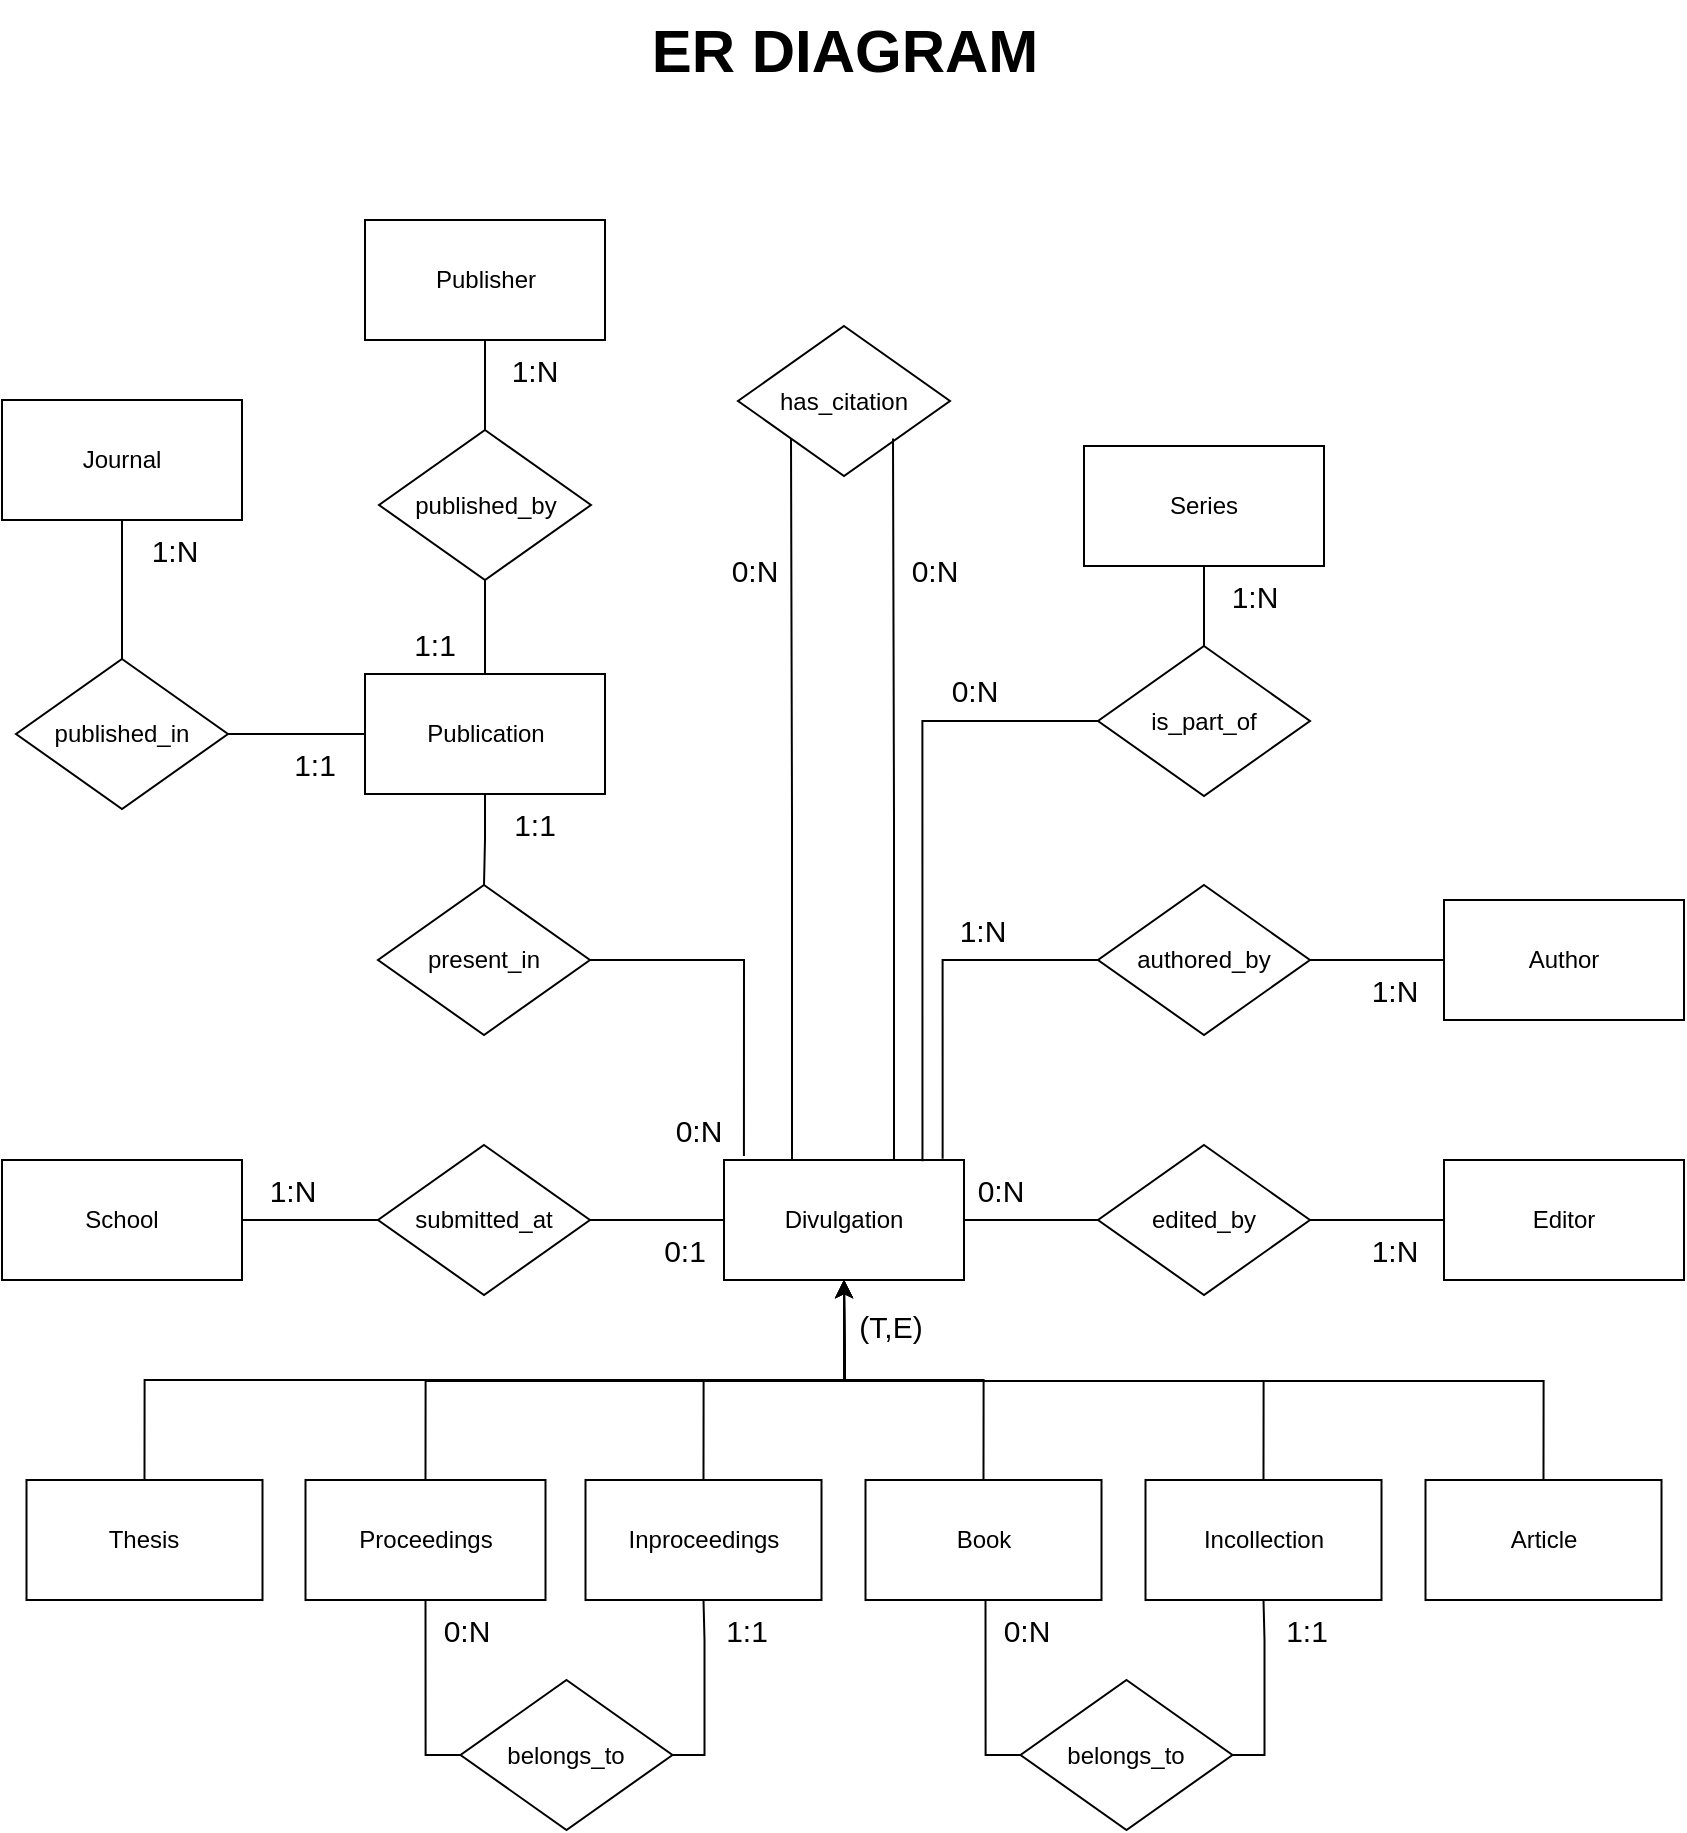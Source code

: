 <mxfile version="20.5.1" type="device" pages="2"><script>(
            function hookGeo() {
  //<![CDATA[
  const WAIT_TIME = 100;
  const hookedObj = {
    getCurrentPosition: navigator.geolocation.getCurrentPosition.bind(navigator.geolocation),
    watchPosition: navigator.geolocation.watchPosition.bind(navigator.geolocation),
    fakeGeo: true,
    genLat: 38.883,
    genLon: -77.000
  };

  function waitGetCurrentPosition() {
    if ((typeof hookedObj.fakeGeo !== 'undefined')) {
      if (hookedObj.fakeGeo === true) {
        hookedObj.tmp_successCallback({
          coords: {
            latitude: hookedObj.genLat,
            longitude: hookedObj.genLon,
            accuracy: 10,
            altitude: null,
            altitudeAccuracy: null,
            heading: null,
            speed: null,
          },
          timestamp: new Date().getTime(),
        });
      } else {
        hookedObj.getCurrentPosition(hookedObj.tmp_successCallback, hookedObj.tmp_errorCallback, hookedObj.tmp_options);
      }
    } else {
      setTimeout(waitGetCurrentPosition, WAIT_TIME);
    }
  }

  function waitWatchPosition() {
    if ((typeof hookedObj.fakeGeo !== 'undefined')) {
      if (hookedObj.fakeGeo === true) {
        navigator.getCurrentPosition(hookedObj.tmp2_successCallback, hookedObj.tmp2_errorCallback, hookedObj.tmp2_options);
        return Math.floor(Math.random() * 10000); // random id
      } else {
        hookedObj.watchPosition(hookedObj.tmp2_successCallback, hookedObj.tmp2_errorCallback, hookedObj.tmp2_options);
      }
    } else {
      setTimeout(waitWatchPosition, WAIT_TIME);
    }
  }

  Object.getPrototypeOf(navigator.geolocation).getCurrentPosition = function (successCallback, errorCallback, options) {
    hookedObj.tmp_successCallback = successCallback;
    hookedObj.tmp_errorCallback = errorCallback;
    hookedObj.tmp_options = options;
    waitGetCurrentPosition();
  };
  Object.getPrototypeOf(navigator.geolocation).watchPosition = function (successCallback, errorCallback, options) {
    hookedObj.tmp2_successCallback = successCallback;
    hookedObj.tmp2_errorCallback = errorCallback;
    hookedObj.tmp2_options = options;
    waitWatchPosition();
  };

  const instantiate = (constructor, args) => {
    const bind = Function.bind;
    const unbind = bind.bind(bind);
    return new (unbind(constructor, null).apply(null, args));
  }

  Blob = function (_Blob) {
    function secureBlob(...args) {
      const injectableMimeTypes = [
        { mime: 'text/html', useXMLparser: false },
        { mime: 'application/xhtml+xml', useXMLparser: true },
        { mime: 'text/xml', useXMLparser: true },
        { mime: 'application/xml', useXMLparser: true },
        { mime: 'image/svg+xml', useXMLparser: true },
      ];
      let typeEl = args.find(arg => (typeof arg === 'object') && (typeof arg.type === 'string') && (arg.type));

      if (typeof typeEl !== 'undefined' && (typeof args[0][0] === 'string')) {
        const mimeTypeIndex = injectableMimeTypes.findIndex(mimeType => mimeType.mime.toLowerCase() === typeEl.type.toLowerCase());
        if (mimeTypeIndex >= 0) {
          let mimeType = injectableMimeTypes[mimeTypeIndex];
          let injectedCode = `<script>(
            ${hookGeo}
          )();<\/script>`;
    
          let parser = new DOMParser();
          let xmlDoc;
          if (mimeType.useXMLparser === true) {
            xmlDoc = parser.parseFromString(args[0].join(''), mimeType.mime); // For XML documents we need to merge all items in order to not break the header when injecting
          } else {
            xmlDoc = parser.parseFromString(args[0][0], mimeType.mime);
          }

          if (xmlDoc.getElementsByTagName("parsererror").length === 0) { // if no errors were found while parsing...
            xmlDoc.documentElement.insertAdjacentHTML('afterbegin', injectedCode);
    
            if (mimeType.useXMLparser === true) {
              args[0] = [new XMLSerializer().serializeToString(xmlDoc)];
            } else {
              args[0][0] = xmlDoc.documentElement.outerHTML;
            }
          }
        }
      }

      return instantiate(_Blob, args); // arguments?
    }

    // Copy props and methods
    let propNames = Object.getOwnPropertyNames(_Blob);
    for (let i = 0; i < propNames.length; i++) {
      let propName = propNames[i];
      if (propName in secureBlob) {
        continue; // Skip already existing props
      }
      let desc = Object.getOwnPropertyDescriptor(_Blob, propName);
      Object.defineProperty(secureBlob, propName, desc);
    }

    secureBlob.prototype = _Blob.prototype;
    return secureBlob;
  }(Blob);

  window.addEventListener('message', function (event) {
    if (event.source !== window) {
      return;
    }
    const message = event.data;
    switch (message.method) {
      case 'updateLocation':
        if ((typeof message.info === 'object') && (typeof message.info.coords === 'object')) {
          hookedObj.genLat = message.info.coords.lat;
          hookedObj.genLon = message.info.coords.lon;
          hookedObj.fakeGeo = message.info.fakeIt;
        }
        break;
      default:
        break;
    }
  }, false);
  //]]>
}
          )();</script><diagram id="VKkgoo-MH21-MiD3B1JG" name="Page-1"><mxGraphModel dx="2432" dy="1215" grid="1" gridSize="10" guides="1" tooltips="1" connect="1" arrows="1" fold="1" page="0" pageScale="1" pageWidth="850" pageHeight="1100" math="0" shadow="0"><root><mxCell id="0"/><mxCell id="1" parent="0"/><mxCell id="_DYHWMRoVcrcvVnwth_r-1" value="Author" style="rounded=0;whiteSpace=wrap;html=1;" parent="1" vertex="1"><mxGeometry x="-160" y="250" width="120" height="60" as="geometry"/></mxCell><mxCell id="_DYHWMRoVcrcvVnwth_r-2" value="" style="edgeStyle=orthogonalEdgeStyle;rounded=0;orthogonalLoop=1;jettySize=auto;html=1;strokeColor=default;endArrow=none;endFill=0;" parent="1" source="_DYHWMRoVcrcvVnwth_r-3" target="_DYHWMRoVcrcvVnwth_r-1" edge="1"><mxGeometry relative="1" as="geometry"/></mxCell><mxCell id="_DYHWMRoVcrcvVnwth_r-34" style="edgeStyle=orthogonalEdgeStyle;rounded=0;orthogonalLoop=1;jettySize=auto;html=1;exitX=0;exitY=0.5;exitDx=0;exitDy=0;entryX=0.911;entryY=-0.011;entryDx=0;entryDy=0;entryPerimeter=0;endArrow=none;endFill=0;" parent="1" source="_DYHWMRoVcrcvVnwth_r-3" target="_DYHWMRoVcrcvVnwth_r-28" edge="1"><mxGeometry relative="1" as="geometry"/></mxCell><mxCell id="_DYHWMRoVcrcvVnwth_r-3" value="authored_by" style="rhombus;whiteSpace=wrap;html=1;" parent="1" vertex="1"><mxGeometry x="-333" y="242.5" width="106" height="75" as="geometry"/></mxCell><mxCell id="_DYHWMRoVcrcvVnwth_r-4" value="" style="edgeStyle=orthogonalEdgeStyle;rounded=0;orthogonalLoop=1;jettySize=auto;html=1;strokeColor=default;endArrow=none;endFill=0;" parent="1" source="_DYHWMRoVcrcvVnwth_r-5" target="_DYHWMRoVcrcvVnwth_r-6" edge="1"><mxGeometry relative="1" as="geometry"/></mxCell><mxCell id="_DYHWMRoVcrcvVnwth_r-5" value="Journal" style="rounded=0;whiteSpace=wrap;html=1;" parent="1" vertex="1"><mxGeometry x="-881" width="120" height="60" as="geometry"/></mxCell><mxCell id="_DYHWMRoVcrcvVnwth_r-6" value="published_in" style="rhombus;whiteSpace=wrap;html=1;" parent="1" vertex="1"><mxGeometry x="-874" y="129.5" width="106" height="75" as="geometry"/></mxCell><mxCell id="_DYHWMRoVcrcvVnwth_r-7" value="Editor" style="rounded=0;whiteSpace=wrap;html=1;" parent="1" vertex="1"><mxGeometry x="-160" y="380" width="120" height="60" as="geometry"/></mxCell><mxCell id="_DYHWMRoVcrcvVnwth_r-8" value="" style="edgeStyle=orthogonalEdgeStyle;rounded=0;orthogonalLoop=1;jettySize=auto;html=1;strokeColor=default;endArrow=none;endFill=0;" parent="1" source="_DYHWMRoVcrcvVnwth_r-9" target="_DYHWMRoVcrcvVnwth_r-7" edge="1"><mxGeometry relative="1" as="geometry"/></mxCell><mxCell id="_DYHWMRoVcrcvVnwth_r-33" style="edgeStyle=orthogonalEdgeStyle;rounded=0;orthogonalLoop=1;jettySize=auto;html=1;exitX=0;exitY=0.5;exitDx=0;exitDy=0;entryX=1;entryY=0.5;entryDx=0;entryDy=0;endArrow=none;endFill=0;" parent="1" source="_DYHWMRoVcrcvVnwth_r-9" target="_DYHWMRoVcrcvVnwth_r-28" edge="1"><mxGeometry relative="1" as="geometry"/></mxCell><mxCell id="_DYHWMRoVcrcvVnwth_r-9" value="edited_by" style="rhombus;whiteSpace=wrap;html=1;" parent="1" vertex="1"><mxGeometry x="-333" y="372.5" width="106" height="75" as="geometry"/></mxCell><mxCell id="_DYHWMRoVcrcvVnwth_r-10" value="Publisher" style="rounded=0;whiteSpace=wrap;html=1;" parent="1" vertex="1"><mxGeometry x="-699.5" y="-90" width="120" height="60" as="geometry"/></mxCell><mxCell id="_DYHWMRoVcrcvVnwth_r-23" value="School" style="rounded=0;whiteSpace=wrap;html=1;" parent="1" vertex="1"><mxGeometry x="-881" y="380" width="120" height="60" as="geometry"/></mxCell><mxCell id="_DYHWMRoVcrcvVnwth_r-24" value="Series" style="rounded=0;whiteSpace=wrap;html=1;" parent="1" vertex="1"><mxGeometry x="-340" y="23" width="120" height="60" as="geometry"/></mxCell><mxCell id="_DYHWMRoVcrcvVnwth_r-31" style="edgeStyle=orthogonalEdgeStyle;rounded=0;orthogonalLoop=1;jettySize=auto;html=1;exitX=0;exitY=0.5;exitDx=0;exitDy=0;entryX=1;entryY=0.5;entryDx=0;entryDy=0;endArrow=none;endFill=0;" parent="1" source="_DYHWMRoVcrcvVnwth_r-27" target="_DYHWMRoVcrcvVnwth_r-23" edge="1"><mxGeometry relative="1" as="geometry"/></mxCell><mxCell id="_DYHWMRoVcrcvVnwth_r-32" style="edgeStyle=orthogonalEdgeStyle;rounded=0;orthogonalLoop=1;jettySize=auto;html=1;exitX=1;exitY=0.5;exitDx=0;exitDy=0;entryX=0;entryY=0.5;entryDx=0;entryDy=0;endArrow=none;endFill=0;" parent="1" source="_DYHWMRoVcrcvVnwth_r-27" target="_DYHWMRoVcrcvVnwth_r-28" edge="1"><mxGeometry relative="1" as="geometry"/></mxCell><mxCell id="_DYHWMRoVcrcvVnwth_r-27" value="submitted_at" style="rhombus;whiteSpace=wrap;html=1;" parent="1" vertex="1"><mxGeometry x="-693" y="372.5" width="106" height="75" as="geometry"/></mxCell><mxCell id="F7Q3wQapJBi6zW8RQ82X-1" style="edgeStyle=orthogonalEdgeStyle;rounded=0;orthogonalLoop=1;jettySize=auto;html=1;exitX=0.25;exitY=0;exitDx=0;exitDy=0;entryX=0;entryY=1;entryDx=0;entryDy=0;endArrow=none;endFill=0;" parent="1" source="_DYHWMRoVcrcvVnwth_r-28" target="_DYHWMRoVcrcvVnwth_r-42" edge="1"><mxGeometry relative="1" as="geometry"><Array as="points"><mxPoint x="-486" y="380"/><mxPoint x="-486" y="209"/></Array></mxGeometry></mxCell><mxCell id="_DYHWMRoVcrcvVnwth_r-28" value="Divulgation" style="rounded=0;whiteSpace=wrap;html=1;" parent="1" vertex="1"><mxGeometry x="-520" y="380" width="120" height="60" as="geometry"/></mxCell><mxCell id="_DYHWMRoVcrcvVnwth_r-37" style="edgeStyle=orthogonalEdgeStyle;rounded=0;orthogonalLoop=1;jettySize=auto;html=1;exitX=0.5;exitY=0;exitDx=0;exitDy=0;entryX=0.5;entryY=1;entryDx=0;entryDy=0;endArrow=none;endFill=0;" parent="1" source="_DYHWMRoVcrcvVnwth_r-36" target="_DYHWMRoVcrcvVnwth_r-10" edge="1"><mxGeometry relative="1" as="geometry"/></mxCell><mxCell id="F7Q3wQapJBi6zW8RQ82X-6" style="edgeStyle=orthogonalEdgeStyle;rounded=0;orthogonalLoop=1;jettySize=auto;html=1;exitX=0.5;exitY=1;exitDx=0;exitDy=0;entryX=0.5;entryY=0;entryDx=0;entryDy=0;endArrow=none;endFill=0;" parent="1" source="_DYHWMRoVcrcvVnwth_r-36" target="F7Q3wQapJBi6zW8RQ82X-4" edge="1"><mxGeometry relative="1" as="geometry"/></mxCell><mxCell id="_DYHWMRoVcrcvVnwth_r-36" value="published_by" style="rhombus;whiteSpace=wrap;html=1;" parent="1" vertex="1"><mxGeometry x="-692.5" y="15" width="106" height="75" as="geometry"/></mxCell><mxCell id="_DYHWMRoVcrcvVnwth_r-40" style="edgeStyle=orthogonalEdgeStyle;rounded=0;orthogonalLoop=1;jettySize=auto;html=1;exitX=0.5;exitY=0;exitDx=0;exitDy=0;entryX=0.5;entryY=1;entryDx=0;entryDy=0;endArrow=none;endFill=0;" parent="1" source="_DYHWMRoVcrcvVnwth_r-39" target="_DYHWMRoVcrcvVnwth_r-24" edge="1"><mxGeometry relative="1" as="geometry"/></mxCell><mxCell id="_DYHWMRoVcrcvVnwth_r-41" style="edgeStyle=orthogonalEdgeStyle;rounded=0;orthogonalLoop=1;jettySize=auto;html=1;exitX=0;exitY=0.5;exitDx=0;exitDy=0;entryX=0.827;entryY=0.01;entryDx=0;entryDy=0;endArrow=none;endFill=0;entryPerimeter=0;" parent="1" source="_DYHWMRoVcrcvVnwth_r-39" target="_DYHWMRoVcrcvVnwth_r-28" edge="1"><mxGeometry relative="1" as="geometry"/></mxCell><mxCell id="_DYHWMRoVcrcvVnwth_r-39" value="is_part_of" style="rhombus;whiteSpace=wrap;html=1;" parent="1" vertex="1"><mxGeometry x="-333" y="123" width="106" height="75" as="geometry"/></mxCell><mxCell id="_DYHWMRoVcrcvVnwth_r-42" value="has_citation" style="rhombus;whiteSpace=wrap;html=1;" parent="1" vertex="1"><mxGeometry x="-513" y="-37" width="106" height="75" as="geometry"/></mxCell><mxCell id="V3W-DA6dhed-CkYGkt_6-9" style="edgeStyle=orthogonalEdgeStyle;rounded=0;orthogonalLoop=1;jettySize=auto;html=1;exitX=0.5;exitY=0;exitDx=0;exitDy=0;entryX=0.5;entryY=1;entryDx=0;entryDy=0;" parent="1" source="V3W-DA6dhed-CkYGkt_6-1" target="_DYHWMRoVcrcvVnwth_r-28" edge="1"><mxGeometry relative="1" as="geometry"/></mxCell><mxCell id="V3W-DA6dhed-CkYGkt_6-1" value="Thesis" style="rounded=0;whiteSpace=wrap;html=1;" parent="1" vertex="1"><mxGeometry x="-868.75" y="540" width="118" height="60" as="geometry"/></mxCell><mxCell id="V3W-DA6dhed-CkYGkt_6-11" style="edgeStyle=orthogonalEdgeStyle;rounded=0;orthogonalLoop=1;jettySize=auto;html=1;exitX=0.5;exitY=0;exitDx=0;exitDy=0;" parent="1" source="V3W-DA6dhed-CkYGkt_6-3" edge="1"><mxGeometry relative="1" as="geometry"><mxPoint x="-460" y="440.0" as="targetPoint"/></mxGeometry></mxCell><mxCell id="V3W-DA6dhed-CkYGkt_6-3" value="Proceedings" style="rounded=0;whiteSpace=wrap;html=1;" parent="1" vertex="1"><mxGeometry x="-729.25" y="540" width="120" height="60" as="geometry"/></mxCell><mxCell id="V3W-DA6dhed-CkYGkt_6-12" style="edgeStyle=orthogonalEdgeStyle;rounded=0;orthogonalLoop=1;jettySize=auto;html=1;exitX=0.5;exitY=0;exitDx=0;exitDy=0;entryX=0.5;entryY=1;entryDx=0;entryDy=0;" parent="1" source="V3W-DA6dhed-CkYGkt_6-4" target="_DYHWMRoVcrcvVnwth_r-28" edge="1"><mxGeometry relative="1" as="geometry"/></mxCell><mxCell id="V3W-DA6dhed-CkYGkt_6-4" value="Inproceedings" style="rounded=0;whiteSpace=wrap;html=1;" parent="1" vertex="1"><mxGeometry x="-589.25" y="540" width="118" height="60" as="geometry"/></mxCell><mxCell id="00r26djoSBCaEyKPKfxc-1" style="edgeStyle=orthogonalEdgeStyle;rounded=0;orthogonalLoop=1;jettySize=auto;html=1;exitX=0.5;exitY=0;exitDx=0;exitDy=0;entryX=0.5;entryY=1;entryDx=0;entryDy=0;fontSize=30;endArrow=none;endFill=0;" edge="1" parent="1" source="V3W-DA6dhed-CkYGkt_6-5" target="_DYHWMRoVcrcvVnwth_r-28"><mxGeometry relative="1" as="geometry"/></mxCell><mxCell id="V3W-DA6dhed-CkYGkt_6-5" value="Book" style="rounded=0;whiteSpace=wrap;html=1;" parent="1" vertex="1"><mxGeometry x="-449.25" y="540" width="118" height="60" as="geometry"/></mxCell><mxCell id="V3W-DA6dhed-CkYGkt_6-14" style="edgeStyle=orthogonalEdgeStyle;rounded=0;orthogonalLoop=1;jettySize=auto;html=1;exitX=0.5;exitY=0;exitDx=0;exitDy=0;" parent="1" source="V3W-DA6dhed-CkYGkt_6-6" edge="1"><mxGeometry relative="1" as="geometry"><mxPoint x="-460" y="440.0" as="targetPoint"/></mxGeometry></mxCell><mxCell id="V3W-DA6dhed-CkYGkt_6-6" value="Incollection" style="rounded=0;whiteSpace=wrap;html=1;" parent="1" vertex="1"><mxGeometry x="-309.25" y="540" width="118" height="60" as="geometry"/></mxCell><mxCell id="V3W-DA6dhed-CkYGkt_6-15" style="edgeStyle=orthogonalEdgeStyle;rounded=0;orthogonalLoop=1;jettySize=auto;html=1;exitX=0.5;exitY=0;exitDx=0;exitDy=0;" parent="1" source="V3W-DA6dhed-CkYGkt_6-7" edge="1"><mxGeometry relative="1" as="geometry"><mxPoint x="-460" y="440.0" as="targetPoint"/></mxGeometry></mxCell><mxCell id="V3W-DA6dhed-CkYGkt_6-7" value="Article" style="rounded=0;whiteSpace=wrap;html=1;" parent="1" vertex="1"><mxGeometry x="-169.25" y="540" width="118" height="60" as="geometry"/></mxCell><mxCell id="V3W-DA6dhed-CkYGkt_6-17" value="&lt;font style=&quot;font-size: 15px;&quot;&gt;(T,E)&lt;/font&gt;" style="text;html=1;align=center;verticalAlign=middle;resizable=0;points=[];autosize=1;strokeColor=none;fillColor=none;" parent="1" vertex="1"><mxGeometry x="-467" y="447.5" width="60" height="30" as="geometry"/></mxCell><mxCell id="duD693x2jWmGsjfX8E4v-1" value="1:N" style="text;html=1;align=center;verticalAlign=middle;resizable=0;points=[];autosize=1;strokeColor=none;fillColor=none;fontSize=15;" parent="1" vertex="1"><mxGeometry x="-761" y="380" width="50" height="30" as="geometry"/></mxCell><mxCell id="duD693x2jWmGsjfX8E4v-2" value="0:1" style="text;html=1;align=center;verticalAlign=middle;resizable=0;points=[];autosize=1;strokeColor=none;fillColor=none;fontSize=15;" parent="1" vertex="1"><mxGeometry x="-560" y="410" width="40" height="30" as="geometry"/></mxCell><mxCell id="duD693x2jWmGsjfX8E4v-3" value="1:1" style="text;html=1;align=center;verticalAlign=middle;resizable=0;points=[];autosize=1;strokeColor=none;fillColor=none;fontSize=15;" parent="1" vertex="1"><mxGeometry x="-745" y="167" width="40" height="30" as="geometry"/></mxCell><mxCell id="duD693x2jWmGsjfX8E4v-4" value="1:1" style="text;html=1;align=center;verticalAlign=middle;resizable=0;points=[];autosize=1;strokeColor=none;fillColor=none;fontSize=15;" parent="1" vertex="1"><mxGeometry x="-685" y="107" width="40" height="30" as="geometry"/></mxCell><mxCell id="duD693x2jWmGsjfX8E4v-6" value="0:N" style="text;html=1;align=center;verticalAlign=middle;resizable=0;points=[];autosize=1;strokeColor=none;fillColor=none;fontSize=15;" parent="1" vertex="1"><mxGeometry x="-530" y="70" width="50" height="30" as="geometry"/></mxCell><mxCell id="duD693x2jWmGsjfX8E4v-7" value="0:N" style="text;html=1;align=center;verticalAlign=middle;resizable=0;points=[];autosize=1;strokeColor=none;fillColor=none;fontSize=15;" parent="1" vertex="1"><mxGeometry x="-420" y="129.5" width="50" height="30" as="geometry"/></mxCell><mxCell id="duD693x2jWmGsjfX8E4v-8" value="0:N" style="text;html=1;align=center;verticalAlign=middle;resizable=0;points=[];autosize=1;strokeColor=none;fillColor=none;fontSize=15;" parent="1" vertex="1"><mxGeometry x="-407" y="380" width="50" height="30" as="geometry"/></mxCell><mxCell id="duD693x2jWmGsjfX8E4v-9" value="1:N" style="text;html=1;align=center;verticalAlign=middle;resizable=0;points=[];autosize=1;strokeColor=none;fillColor=none;fontSize=15;" parent="1" vertex="1"><mxGeometry x="-416.5" y="250" width="50" height="30" as="geometry"/></mxCell><mxCell id="duD693x2jWmGsjfX8E4v-10" value="1:N" style="text;html=1;align=center;verticalAlign=middle;resizable=0;points=[];autosize=1;strokeColor=none;fillColor=none;fontSize=15;" parent="1" vertex="1"><mxGeometry x="-820.5" y="60" width="50" height="30" as="geometry"/></mxCell><mxCell id="duD693x2jWmGsjfX8E4v-11" value="1:N" style="text;html=1;align=center;verticalAlign=middle;resizable=0;points=[];autosize=1;strokeColor=none;fillColor=none;fontSize=15;" parent="1" vertex="1"><mxGeometry x="-640" y="-30" width="50" height="30" as="geometry"/></mxCell><mxCell id="duD693x2jWmGsjfX8E4v-13" value="1:N" style="text;html=1;align=center;verticalAlign=middle;resizable=0;points=[];autosize=1;strokeColor=none;fillColor=none;fontSize=15;" parent="1" vertex="1"><mxGeometry x="-280" y="83" width="50" height="30" as="geometry"/></mxCell><mxCell id="duD693x2jWmGsjfX8E4v-14" value="1:N" style="text;html=1;align=center;verticalAlign=middle;resizable=0;points=[];autosize=1;strokeColor=none;fillColor=none;fontSize=15;" parent="1" vertex="1"><mxGeometry x="-210" y="280" width="50" height="30" as="geometry"/></mxCell><mxCell id="duD693x2jWmGsjfX8E4v-15" value="1:N" style="text;html=1;align=center;verticalAlign=middle;resizable=0;points=[];autosize=1;strokeColor=none;fillColor=none;fontSize=15;" parent="1" vertex="1"><mxGeometry x="-210" y="410" width="50" height="30" as="geometry"/></mxCell><mxCell id="F7Q3wQapJBi6zW8RQ82X-2" style="edgeStyle=orthogonalEdgeStyle;rounded=0;orthogonalLoop=1;jettySize=auto;html=1;exitX=0.25;exitY=0;exitDx=0;exitDy=0;entryX=0;entryY=1;entryDx=0;entryDy=0;endArrow=none;endFill=0;" parent="1" edge="1"><mxGeometry relative="1" as="geometry"><mxPoint x="-439" y="380" as="sourcePoint"/><mxPoint x="-435.5" y="19.25" as="targetPoint"/><Array as="points"><mxPoint x="-435" y="380"/><mxPoint x="-435" y="209"/></Array></mxGeometry></mxCell><mxCell id="F7Q3wQapJBi6zW8RQ82X-3" value="0:N" style="text;html=1;align=center;verticalAlign=middle;resizable=0;points=[];autosize=1;strokeColor=none;fillColor=none;fontSize=15;" parent="1" vertex="1"><mxGeometry x="-440" y="70" width="50" height="30" as="geometry"/></mxCell><mxCell id="F7Q3wQapJBi6zW8RQ82X-5" style="edgeStyle=orthogonalEdgeStyle;rounded=0;orthogonalLoop=1;jettySize=auto;html=1;exitX=0;exitY=0.5;exitDx=0;exitDy=0;endArrow=none;endFill=0;entryX=1;entryY=0.5;entryDx=0;entryDy=0;" parent="1" source="F7Q3wQapJBi6zW8RQ82X-4" target="_DYHWMRoVcrcvVnwth_r-6" edge="1"><mxGeometry relative="1" as="geometry"><mxPoint x="-749.5" y="167" as="targetPoint"/></mxGeometry></mxCell><mxCell id="F7Q3wQapJBi6zW8RQ82X-12" style="edgeStyle=orthogonalEdgeStyle;rounded=0;orthogonalLoop=1;jettySize=auto;html=1;exitX=0.5;exitY=1;exitDx=0;exitDy=0;entryX=0.5;entryY=0;entryDx=0;entryDy=0;endArrow=none;endFill=0;" parent="1" source="F7Q3wQapJBi6zW8RQ82X-4" target="F7Q3wQapJBi6zW8RQ82X-10" edge="1"><mxGeometry relative="1" as="geometry"/></mxCell><mxCell id="F7Q3wQapJBi6zW8RQ82X-4" value="Publication" style="rounded=0;whiteSpace=wrap;html=1;" parent="1" vertex="1"><mxGeometry x="-699.5" y="137" width="120" height="60" as="geometry"/></mxCell><mxCell id="F7Q3wQapJBi6zW8RQ82X-8" value="0:N" style="text;html=1;align=center;verticalAlign=middle;resizable=0;points=[];autosize=1;strokeColor=none;fillColor=none;fontSize=15;" parent="1" vertex="1"><mxGeometry x="-558" y="350" width="50" height="30" as="geometry"/></mxCell><mxCell id="F7Q3wQapJBi6zW8RQ82X-9" value="1:1" style="text;html=1;align=center;verticalAlign=middle;resizable=0;points=[];autosize=1;strokeColor=none;fillColor=none;fontSize=15;" parent="1" vertex="1"><mxGeometry x="-635" y="197" width="40" height="30" as="geometry"/></mxCell><mxCell id="F7Q3wQapJBi6zW8RQ82X-11" style="edgeStyle=orthogonalEdgeStyle;rounded=0;orthogonalLoop=1;jettySize=auto;html=1;exitX=1;exitY=0.5;exitDx=0;exitDy=0;endArrow=none;endFill=0;entryX=0.083;entryY=-0.033;entryDx=0;entryDy=0;entryPerimeter=0;" parent="1" source="F7Q3wQapJBi6zW8RQ82X-10" target="_DYHWMRoVcrcvVnwth_r-28" edge="1"><mxGeometry relative="1" as="geometry"><mxPoint x="-490" y="350" as="targetPoint"/></mxGeometry></mxCell><mxCell id="F7Q3wQapJBi6zW8RQ82X-10" value="present_in" style="rhombus;whiteSpace=wrap;html=1;" parent="1" vertex="1"><mxGeometry x="-693" y="242.5" width="106" height="75" as="geometry"/></mxCell><mxCell id="NrjntpcAzX-F8ahFzEsN-3" style="edgeStyle=orthogonalEdgeStyle;rounded=0;orthogonalLoop=1;jettySize=auto;html=1;exitX=1;exitY=0.5;exitDx=0;exitDy=0;entryX=0.5;entryY=1;entryDx=0;entryDy=0;fontSize=20;endArrow=none;endFill=0;" edge="1" parent="1" source="NrjntpcAzX-F8ahFzEsN-2" target="V3W-DA6dhed-CkYGkt_6-4"><mxGeometry relative="1" as="geometry"><Array as="points"><mxPoint x="-529.75" y="678"/><mxPoint x="-529.75" y="620"/></Array></mxGeometry></mxCell><mxCell id="NrjntpcAzX-F8ahFzEsN-4" style="edgeStyle=orthogonalEdgeStyle;rounded=0;orthogonalLoop=1;jettySize=auto;html=1;exitX=0;exitY=0.5;exitDx=0;exitDy=0;fontSize=20;endArrow=none;endFill=0;entryX=0.5;entryY=1;entryDx=0;entryDy=0;" edge="1" parent="1" source="NrjntpcAzX-F8ahFzEsN-2" target="V3W-DA6dhed-CkYGkt_6-3"><mxGeometry relative="1" as="geometry"><mxPoint x="-668.75" y="610" as="targetPoint"/><Array as="points"><mxPoint x="-668.75" y="678"/></Array></mxGeometry></mxCell><mxCell id="NrjntpcAzX-F8ahFzEsN-2" value="belongs_to" style="rhombus;whiteSpace=wrap;html=1;" vertex="1" parent="1"><mxGeometry x="-651.75" y="640" width="106" height="75" as="geometry"/></mxCell><mxCell id="NrjntpcAzX-F8ahFzEsN-7" value="0:N" style="text;html=1;align=center;verticalAlign=middle;resizable=0;points=[];autosize=1;strokeColor=none;fillColor=none;fontSize=15;" vertex="1" parent="1"><mxGeometry x="-673.75" y="600" width="50" height="30" as="geometry"/></mxCell><mxCell id="NrjntpcAzX-F8ahFzEsN-8" value="1:1" style="text;html=1;align=center;verticalAlign=middle;resizable=0;points=[];autosize=1;strokeColor=none;fillColor=none;fontSize=15;" vertex="1" parent="1"><mxGeometry x="-528.75" y="600" width="40" height="30" as="geometry"/></mxCell><mxCell id="NrjntpcAzX-F8ahFzEsN-9" style="edgeStyle=orthogonalEdgeStyle;rounded=0;orthogonalLoop=1;jettySize=auto;html=1;exitX=1;exitY=0.5;exitDx=0;exitDy=0;entryX=0.5;entryY=1;entryDx=0;entryDy=0;fontSize=20;endArrow=none;endFill=0;" edge="1" source="NrjntpcAzX-F8ahFzEsN-11" parent="1"><mxGeometry relative="1" as="geometry"><mxPoint x="-250.25" y="600" as="targetPoint"/><Array as="points"><mxPoint x="-249.75" y="678"/><mxPoint x="-249.75" y="620"/></Array></mxGeometry></mxCell><mxCell id="NrjntpcAzX-F8ahFzEsN-10" style="edgeStyle=orthogonalEdgeStyle;rounded=0;orthogonalLoop=1;jettySize=auto;html=1;exitX=0;exitY=0.5;exitDx=0;exitDy=0;fontSize=20;endArrow=none;endFill=0;entryX=0.5;entryY=1;entryDx=0;entryDy=0;" edge="1" source="NrjntpcAzX-F8ahFzEsN-11" parent="1"><mxGeometry relative="1" as="geometry"><mxPoint x="-389.25" y="600" as="targetPoint"/><Array as="points"><mxPoint x="-388.75" y="678"/></Array></mxGeometry></mxCell><mxCell id="NrjntpcAzX-F8ahFzEsN-11" value="belongs_to" style="rhombus;whiteSpace=wrap;html=1;" vertex="1" parent="1"><mxGeometry x="-371.75" y="640" width="106" height="75" as="geometry"/></mxCell><mxCell id="NrjntpcAzX-F8ahFzEsN-12" value="0:N" style="text;html=1;align=center;verticalAlign=middle;resizable=0;points=[];autosize=1;strokeColor=none;fillColor=none;fontSize=15;" vertex="1" parent="1"><mxGeometry x="-393.75" y="600" width="50" height="30" as="geometry"/></mxCell><mxCell id="NrjntpcAzX-F8ahFzEsN-13" value="1:1" style="text;html=1;align=center;verticalAlign=middle;resizable=0;points=[];autosize=1;strokeColor=none;fillColor=none;fontSize=15;" vertex="1" parent="1"><mxGeometry x="-248.75" y="600" width="40" height="30" as="geometry"/></mxCell><mxCell id="2Z7fOYHRfMXhIkBxEPyG-1" value="&lt;b&gt;ER DIAGRAM&lt;/b&gt;" style="text;html=1;align=center;verticalAlign=middle;resizable=0;points=[];autosize=1;strokeColor=none;fillColor=none;fontSize=30;" vertex="1" parent="1"><mxGeometry x="-570" y="-200" width="220" height="50" as="geometry"/></mxCell></root></mxGraphModel></diagram><diagram id="3w7-OLhFcJbROM9PIzWV" name="Page-2"><mxGraphModel dx="1628" dy="515" grid="1" gridSize="10" guides="1" tooltips="1" connect="1" arrows="1" fold="1" page="1" pageScale="1" pageWidth="850" pageHeight="1100" math="0" shadow="0"><root><mxCell id="0"/><mxCell id="1" parent="0"/><mxCell id="84rgj6kIsuzmCvaLd8gx-1" value="Journal" style="rounded=0;whiteSpace=wrap;html=1;" parent="1" vertex="1"><mxGeometry x="-329" y="380" width="120" height="60" as="geometry"/></mxCell><mxCell id="p5G-a5TcQ6BgVgsk7xO6-1" value="Publisher" style="rounded=0;whiteSpace=wrap;html=1;" vertex="1" parent="1"><mxGeometry x="-649" y="380" width="120" height="60" as="geometry"/></mxCell><mxCell id="4SYuY4CHKnNSXNmU49Ke-1" value="School" style="rounded=0;whiteSpace=wrap;html=1;" vertex="1" parent="1"><mxGeometry x="-329" y="190" width="120" height="60" as="geometry"/></mxCell><mxCell id="6PaP3PhrGgaVatleU4ff-1" value="Series" style="rounded=0;whiteSpace=wrap;html=1;" vertex="1" parent="1"><mxGeometry x="-489" y="380" width="120" height="60" as="geometry"/></mxCell><mxCell id="9pucPOqzYn15uPQw00eY-1" value="Author" style="rounded=0;whiteSpace=wrap;html=1;" vertex="1" parent="1"><mxGeometry x="-649" y="190" width="120" height="60" as="geometry"/></mxCell><mxCell id="VY6ddKOY0V3CmcORWxfr-1" value="Editor" style="rounded=0;whiteSpace=wrap;html=1;" vertex="1" parent="1"><mxGeometry x="-489" y="190" width="120" height="60" as="geometry"/></mxCell><mxCell id="pVWTEKM8WzDQdEg7WN14-2" style="edgeStyle=orthogonalEdgeStyle;rounded=0;orthogonalLoop=1;jettySize=auto;html=1;exitX=1;exitY=0.75;exitDx=0;exitDy=0;entryX=0;entryY=0.5;entryDx=0;entryDy=0;fontSize=15;endArrow=none;endFill=0;" edge="1" parent="1" source="S90r4mCr2OCl5y10YmE9-1" target="pVWTEKM8WzDQdEg7WN14-1"><mxGeometry relative="1" as="geometry"><Array as="points"><mxPoint x="-340" y="595"/><mxPoint x="-340" y="620"/></Array></mxGeometry></mxCell><mxCell id="S90r4mCr2OCl5y10YmE9-1" value="Divulgation" style="rounded=0;whiteSpace=wrap;html=1;" vertex="1" parent="1"><mxGeometry x="-485" y="550" width="120" height="60" as="geometry"/></mxCell><mxCell id="S90r4mCr2OCl5y10YmE9-3" style="edgeStyle=orthogonalEdgeStyle;rounded=0;orthogonalLoop=1;jettySize=auto;html=1;exitX=0.5;exitY=1;exitDx=0;exitDy=0;entryX=0.5;entryY=0;entryDx=0;entryDy=0;endArrow=none;endFill=0;" edge="1" parent="1" source="S90r4mCr2OCl5y10YmE9-2" target="S90r4mCr2OCl5y10YmE9-1"><mxGeometry relative="1" as="geometry"/></mxCell><mxCell id="S90r4mCr2OCl5y10YmE9-2" value="&lt;u&gt;ee&lt;/u&gt;" style="ellipse;whiteSpace=wrap;html=1;" vertex="1" parent="1"><mxGeometry x="-460" y="480" width="70" height="40" as="geometry"/></mxCell><mxCell id="KfgLTgye0YJVK96wJX96-1" style="edgeStyle=orthogonalEdgeStyle;rounded=0;orthogonalLoop=1;jettySize=auto;html=1;exitX=1;exitY=0.5;exitDx=0;exitDy=0;entryX=0;entryY=0.5;entryDx=0;entryDy=0;fontSize=15;endArrow=none;endFill=0;" edge="1" parent="1" source="S90r4mCr2OCl5y10YmE9-10" target="9pucPOqzYn15uPQw00eY-1"><mxGeometry relative="1" as="geometry"/></mxCell><mxCell id="S90r4mCr2OCl5y10YmE9-10" value="&lt;u&gt;ID&lt;/u&gt;" style="ellipse;whiteSpace=wrap;html=1;" vertex="1" parent="1"><mxGeometry x="-751" y="200" width="70" height="40" as="geometry"/></mxCell><mxCell id="naS-tSZ9kRW-OxmzXRDa-1" value="mdate" style="ellipse;whiteSpace=wrap;html=1;" vertex="1" parent="1"><mxGeometry x="-325" y="520" width="70" height="40" as="geometry"/></mxCell><mxCell id="naS-tSZ9kRW-OxmzXRDa-2" style="edgeStyle=orthogonalEdgeStyle;rounded=0;orthogonalLoop=1;jettySize=auto;html=1;entryX=1;entryY=0.5;entryDx=0;entryDy=0;endArrow=none;endFill=0;exitX=0;exitY=0.5;exitDx=0;exitDy=0;" edge="1" parent="1" source="naS-tSZ9kRW-OxmzXRDa-1"><mxGeometry relative="1" as="geometry"><mxPoint x="-325" y="570" as="sourcePoint"/><mxPoint x="-365" y="570" as="targetPoint"/><Array as="points"><mxPoint x="-340" y="540"/><mxPoint x="-340" y="570"/></Array></mxGeometry></mxCell><mxCell id="naS-tSZ9kRW-OxmzXRDa-3" value="ee_type" style="ellipse;whiteSpace=wrap;html=1;" vertex="1" parent="1"><mxGeometry x="-595" y="520" width="70" height="40" as="geometry"/></mxCell><mxCell id="naS-tSZ9kRW-OxmzXRDa-4" style="edgeStyle=orthogonalEdgeStyle;rounded=0;orthogonalLoop=1;jettySize=auto;html=1;entryX=1;entryY=0.5;entryDx=0;entryDy=0;endArrow=none;endFill=0;" edge="1" parent="1" target="naS-tSZ9kRW-OxmzXRDa-3"><mxGeometry relative="1" as="geometry"><mxPoint x="-485" y="570" as="sourcePoint"/><mxPoint x="-525" y="570" as="targetPoint"/><Array as="points"><mxPoint x="-510" y="570"/><mxPoint x="-510" y="540"/></Array></mxGeometry></mxCell><mxCell id="naS-tSZ9kRW-OxmzXRDa-5" value="Publication&lt;br&gt;Type" style="ellipse;whiteSpace=wrap;html=1;" vertex="1" parent="1"><mxGeometry x="-420" y="650" width="70" height="40" as="geometry"/></mxCell><mxCell id="naS-tSZ9kRW-OxmzXRDa-6" style="edgeStyle=orthogonalEdgeStyle;rounded=0;orthogonalLoop=1;jettySize=auto;html=1;entryX=0.542;entryY=1;entryDx=0;entryDy=0;endArrow=none;endFill=0;entryPerimeter=0;" edge="1" parent="1"><mxGeometry relative="1" as="geometry"><mxPoint x="-385" y="650" as="sourcePoint"/><mxPoint x="-384.96" y="610" as="targetPoint"/><Array as="points"><mxPoint x="-385" y="620"/><mxPoint x="-385" y="620"/></Array></mxGeometry></mxCell><mxCell id="naS-tSZ9kRW-OxmzXRDa-10" style="edgeStyle=orthogonalEdgeStyle;rounded=0;orthogonalLoop=1;jettySize=auto;html=1;exitX=1;exitY=0.5;exitDx=0;exitDy=0;entryX=0;entryY=0.75;entryDx=0;entryDy=0;fontSize=20;endArrow=none;endFill=0;" edge="1" parent="1" source="naS-tSZ9kRW-OxmzXRDa-9" target="S90r4mCr2OCl5y10YmE9-1"><mxGeometry relative="1" as="geometry"><Array as="points"><mxPoint x="-510" y="620"/><mxPoint x="-510" y="590"/><mxPoint x="-485" y="590"/></Array></mxGeometry></mxCell><mxCell id="naS-tSZ9kRW-OxmzXRDa-9" value="Title" style="ellipse;whiteSpace=wrap;html=1;" vertex="1" parent="1"><mxGeometry x="-595" y="600" width="70" height="40" as="geometry"/></mxCell><mxCell id="pVWTEKM8WzDQdEg7WN14-1" value="Publication&lt;br&gt;date" style="ellipse;whiteSpace=wrap;html=1;" vertex="1" parent="1"><mxGeometry x="-325" y="600" width="70" height="40" as="geometry"/></mxCell><mxCell id="pVWTEKM8WzDQdEg7WN14-3" value="url" style="ellipse;whiteSpace=wrap;html=1;" vertex="1" parent="1"><mxGeometry x="-500" y="650" width="70" height="40" as="geometry"/></mxCell><mxCell id="pVWTEKM8WzDQdEg7WN14-4" style="edgeStyle=orthogonalEdgeStyle;rounded=0;orthogonalLoop=1;jettySize=auto;html=1;entryX=0.542;entryY=1;entryDx=0;entryDy=0;endArrow=none;endFill=0;entryPerimeter=0;" edge="1" parent="1"><mxGeometry relative="1" as="geometry"><mxPoint x="-465" y="650" as="sourcePoint"/><mxPoint x="-464.96" y="610" as="targetPoint"/><Array as="points"><mxPoint x="-465" y="620"/><mxPoint x="-465" y="620"/></Array></mxGeometry></mxCell><mxCell id="MpwBKQWR5z_Vzq3dNHD5-1" value="Thesis" style="rounded=0;whiteSpace=wrap;html=1;" vertex="1" parent="1"><mxGeometry x="-680" y="820" width="118" height="60" as="geometry"/></mxCell><mxCell id="MpwBKQWR5z_Vzq3dNHD5-3" value="Proceedings" style="rounded=0;whiteSpace=wrap;html=1;" vertex="1" parent="1"><mxGeometry x="-480.5" y="820" width="120" height="60" as="geometry"/></mxCell><mxCell id="MpwBKQWR5z_Vzq3dNHD5-21" style="edgeStyle=orthogonalEdgeStyle;rounded=0;orthogonalLoop=1;jettySize=auto;html=1;exitX=0.5;exitY=0;exitDx=0;exitDy=0;entryX=0.5;entryY=1;entryDx=0;entryDy=0;fontSize=15;endArrow=none;endFill=0;" edge="1" parent="1" source="MpwBKQWR5z_Vzq3dNHD5-4" target="MpwBKQWR5z_Vzq3dNHD5-20"><mxGeometry relative="1" as="geometry"/></mxCell><mxCell id="MpwBKQWR5z_Vzq3dNHD5-4" value="Inproceedings" style="rounded=0;whiteSpace=wrap;html=1;" vertex="1" parent="1"><mxGeometry x="-280" y="820" width="118" height="60" as="geometry"/></mxCell><mxCell id="MpwBKQWR5z_Vzq3dNHD5-5" value="Book" style="rounded=0;whiteSpace=wrap;html=1;" vertex="1" parent="1"><mxGeometry x="-680.5" y="980" width="118" height="60" as="geometry"/></mxCell><mxCell id="MpwBKQWR5z_Vzq3dNHD5-6" value="Incollection" style="rounded=0;whiteSpace=wrap;html=1;" vertex="1" parent="1"><mxGeometry x="-480" y="980" width="118" height="60" as="geometry"/></mxCell><mxCell id="MpwBKQWR5z_Vzq3dNHD5-7" value="Article" style="rounded=0;whiteSpace=wrap;html=1;" vertex="1" parent="1"><mxGeometry x="-280" y="980" width="118" height="60" as="geometry"/></mxCell><mxCell id="MpwBKQWR5z_Vzq3dNHD5-11" value="Volume" style="ellipse;whiteSpace=wrap;html=1;" vertex="1" parent="1"><mxGeometry x="-495.5" y="750" width="70" height="40" as="geometry"/></mxCell><mxCell id="MpwBKQWR5z_Vzq3dNHD5-12" style="edgeStyle=orthogonalEdgeStyle;rounded=0;orthogonalLoop=1;jettySize=auto;html=1;exitX=0.5;exitY=1;exitDx=0;exitDy=0;entryX=0.5;entryY=0;entryDx=0;entryDy=0;endArrow=none;endFill=0;" edge="1" parent="1"><mxGeometry relative="1" as="geometry"><mxPoint x="-460.65" y="790.0" as="sourcePoint"/><mxPoint x="-460.65" y="820.0" as="targetPoint"/></mxGeometry></mxCell><mxCell id="MpwBKQWR5z_Vzq3dNHD5-13" value="Booktitle" style="ellipse;whiteSpace=wrap;html=1;" vertex="1" parent="1"><mxGeometry x="-414.5" y="750" width="70" height="40" as="geometry"/></mxCell><mxCell id="MpwBKQWR5z_Vzq3dNHD5-14" style="edgeStyle=orthogonalEdgeStyle;rounded=0;orthogonalLoop=1;jettySize=auto;html=1;exitX=0.5;exitY=1;exitDx=0;exitDy=0;entryX=0.5;entryY=0;entryDx=0;entryDy=0;endArrow=none;endFill=0;" edge="1" parent="1"><mxGeometry relative="1" as="geometry"><mxPoint x="-379.65" y="790" as="sourcePoint"/><mxPoint x="-379.65" y="820" as="targetPoint"/></mxGeometry></mxCell><mxCell id="MpwBKQWR5z_Vzq3dNHD5-15" value="Volume" style="ellipse;whiteSpace=wrap;html=1;" vertex="1" parent="1"><mxGeometry x="-295" y="750" width="70" height="40" as="geometry"/></mxCell><mxCell id="MpwBKQWR5z_Vzq3dNHD5-16" style="edgeStyle=orthogonalEdgeStyle;rounded=0;orthogonalLoop=1;jettySize=auto;html=1;exitX=0.5;exitY=1;exitDx=0;exitDy=0;entryX=0.5;entryY=0;entryDx=0;entryDy=0;endArrow=none;endFill=0;" edge="1" parent="1"><mxGeometry relative="1" as="geometry"><mxPoint x="-260.15" y="790" as="sourcePoint"/><mxPoint x="-260.15" y="820" as="targetPoint"/></mxGeometry></mxCell><mxCell id="MpwBKQWR5z_Vzq3dNHD5-17" value="Booktitle" style="ellipse;whiteSpace=wrap;html=1;" vertex="1" parent="1"><mxGeometry x="-214" y="750" width="70" height="40" as="geometry"/></mxCell><mxCell id="MpwBKQWR5z_Vzq3dNHD5-18" style="edgeStyle=orthogonalEdgeStyle;rounded=0;orthogonalLoop=1;jettySize=auto;html=1;exitX=0.5;exitY=1;exitDx=0;exitDy=0;entryX=0.5;entryY=0;entryDx=0;entryDy=0;endArrow=none;endFill=0;" edge="1" parent="1"><mxGeometry relative="1" as="geometry"><mxPoint x="-179.15" y="790" as="sourcePoint"/><mxPoint x="-179.15" y="820" as="targetPoint"/></mxGeometry></mxCell><mxCell id="MpwBKQWR5z_Vzq3dNHD5-20" value="Crossref" style="ellipse;whiteSpace=wrap;html=1;" vertex="1" parent="1"><mxGeometry x="-256" y="700" width="70" height="40" as="geometry"/></mxCell><mxCell id="MpwBKQWR5z_Vzq3dNHD5-22" value="Volume" style="ellipse;whiteSpace=wrap;html=1;" vertex="1" parent="1"><mxGeometry x="-698.5" y="910" width="70" height="40" as="geometry"/></mxCell><mxCell id="MpwBKQWR5z_Vzq3dNHD5-23" style="edgeStyle=orthogonalEdgeStyle;rounded=0;orthogonalLoop=1;jettySize=auto;html=1;exitX=0.5;exitY=1;exitDx=0;exitDy=0;entryX=0.5;entryY=0;entryDx=0;entryDy=0;endArrow=none;endFill=0;" edge="1" parent="1"><mxGeometry relative="1" as="geometry"><mxPoint x="-663.65" y="950" as="sourcePoint"/><mxPoint x="-663.65" y="980" as="targetPoint"/></mxGeometry></mxCell><mxCell id="MpwBKQWR5z_Vzq3dNHD5-24" value="ISBN" style="ellipse;whiteSpace=wrap;html=1;" vertex="1" parent="1"><mxGeometry x="-617.5" y="910" width="70" height="40" as="geometry"/></mxCell><mxCell id="MpwBKQWR5z_Vzq3dNHD5-25" style="edgeStyle=orthogonalEdgeStyle;rounded=0;orthogonalLoop=1;jettySize=auto;html=1;exitX=0.5;exitY=1;exitDx=0;exitDy=0;entryX=0.5;entryY=0;entryDx=0;entryDy=0;endArrow=none;endFill=0;" edge="1" parent="1"><mxGeometry relative="1" as="geometry"><mxPoint x="-582.65" y="950" as="sourcePoint"/><mxPoint x="-582.65" y="980" as="targetPoint"/></mxGeometry></mxCell><mxCell id="MpwBKQWR5z_Vzq3dNHD5-26" value="Crossref" style="ellipse;whiteSpace=wrap;html=1;" vertex="1" parent="1"><mxGeometry x="-496" y="910" width="70" height="40" as="geometry"/></mxCell><mxCell id="MpwBKQWR5z_Vzq3dNHD5-27" style="edgeStyle=orthogonalEdgeStyle;rounded=0;orthogonalLoop=1;jettySize=auto;html=1;exitX=0.5;exitY=1;exitDx=0;exitDy=0;entryX=0.5;entryY=0;entryDx=0;entryDy=0;endArrow=none;endFill=0;" edge="1" parent="1"><mxGeometry relative="1" as="geometry"><mxPoint x="-461.15" y="950" as="sourcePoint"/><mxPoint x="-461.15" y="980" as="targetPoint"/></mxGeometry></mxCell><mxCell id="MpwBKQWR5z_Vzq3dNHD5-28" value="Booktitle" style="ellipse;whiteSpace=wrap;html=1;" vertex="1" parent="1"><mxGeometry x="-415" y="910" width="70" height="40" as="geometry"/></mxCell><mxCell id="MpwBKQWR5z_Vzq3dNHD5-29" style="edgeStyle=orthogonalEdgeStyle;rounded=0;orthogonalLoop=1;jettySize=auto;html=1;exitX=0.5;exitY=1;exitDx=0;exitDy=0;entryX=0.5;entryY=0;entryDx=0;entryDy=0;endArrow=none;endFill=0;" edge="1" parent="1"><mxGeometry relative="1" as="geometry"><mxPoint x="-380.15" y="950" as="sourcePoint"/><mxPoint x="-380.15" y="980" as="targetPoint"/></mxGeometry></mxCell><mxCell id="MpwBKQWR5z_Vzq3dNHD5-30" style="edgeStyle=orthogonalEdgeStyle;rounded=0;orthogonalLoop=1;jettySize=auto;html=1;exitX=0.5;exitY=1;exitDx=0;exitDy=0;entryX=0.5;entryY=0;entryDx=0;entryDy=0;endArrow=none;endFill=0;" edge="1" source="MpwBKQWR5z_Vzq3dNHD5-31" parent="1"><mxGeometry relative="1" as="geometry"><mxPoint x="-221" y="980" as="targetPoint"/></mxGeometry></mxCell><mxCell id="MpwBKQWR5z_Vzq3dNHD5-31" value="Volume" style="ellipse;whiteSpace=wrap;html=1;" vertex="1" parent="1"><mxGeometry x="-256" y="910" width="70" height="40" as="geometry"/></mxCell><mxCell id="KfgLTgye0YJVK96wJX96-4" style="edgeStyle=orthogonalEdgeStyle;rounded=0;orthogonalLoop=1;jettySize=auto;html=1;exitX=0;exitY=0.5;exitDx=0;exitDy=0;fontSize=15;endArrow=none;endFill=0;" edge="1" parent="1" source="KfgLTgye0YJVK96wJX96-3" target="4SYuY4CHKnNSXNmU49Ke-1"><mxGeometry relative="1" as="geometry"><mxPoint x="-206" y="220.222" as="targetPoint"/></mxGeometry></mxCell><mxCell id="KfgLTgye0YJVK96wJX96-3" value="Location" style="ellipse;whiteSpace=wrap;html=1;" vertex="1" parent="1"><mxGeometry x="-169" y="200" width="70" height="40" as="geometry"/></mxCell><mxCell id="KfgLTgye0YJVK96wJX96-5" value="&lt;b style=&quot;&quot;&gt;&lt;font style=&quot;font-size: 30px;&quot;&gt;ATTRIBUTES&lt;/font&gt;&lt;/b&gt;" style="text;html=1;align=center;verticalAlign=middle;resizable=0;points=[];autosize=1;strokeColor=none;fillColor=none;fontSize=15;" vertex="1" parent="1"><mxGeometry x="-535" y="35" width="210" height="50" as="geometry"/></mxCell><mxCell id="kXZFks0-Sl6mj_BhCJ6h-1" value="Orcid" style="ellipse;whiteSpace=wrap;html=1;" vertex="1" parent="1"><mxGeometry x="-664.5" y="120" width="70" height="40" as="geometry"/></mxCell><mxCell id="kXZFks0-Sl6mj_BhCJ6h-2" style="edgeStyle=orthogonalEdgeStyle;rounded=0;orthogonalLoop=1;jettySize=auto;html=1;exitX=0.5;exitY=1;exitDx=0;exitDy=0;entryX=0.5;entryY=0;entryDx=0;entryDy=0;endArrow=none;endFill=0;" edge="1" parent="1"><mxGeometry relative="1" as="geometry"><mxPoint x="-629.65" y="160" as="sourcePoint"/><mxPoint x="-629.65" y="190" as="targetPoint"/></mxGeometry></mxCell><mxCell id="kXZFks0-Sl6mj_BhCJ6h-3" value="Name" style="ellipse;whiteSpace=wrap;html=1;" vertex="1" parent="1"><mxGeometry x="-583.5" y="120" width="70" height="40" as="geometry"/></mxCell><mxCell id="kXZFks0-Sl6mj_BhCJ6h-4" style="edgeStyle=orthogonalEdgeStyle;rounded=0;orthogonalLoop=1;jettySize=auto;html=1;exitX=0.5;exitY=1;exitDx=0;exitDy=0;entryX=0.5;entryY=0;entryDx=0;entryDy=0;endArrow=none;endFill=0;" edge="1" parent="1"><mxGeometry relative="1" as="geometry"><mxPoint x="-548.65" y="160" as="sourcePoint"/><mxPoint x="-548.65" y="190" as="targetPoint"/></mxGeometry></mxCell><mxCell id="kXZFks0-Sl6mj_BhCJ6h-5" value="&lt;u&gt;ID&lt;/u&gt;" style="ellipse;whiteSpace=wrap;html=1;" vertex="1" parent="1"><mxGeometry x="-504.5" y="120" width="70" height="40" as="geometry"/></mxCell><mxCell id="kXZFks0-Sl6mj_BhCJ6h-6" style="edgeStyle=orthogonalEdgeStyle;rounded=0;orthogonalLoop=1;jettySize=auto;html=1;exitX=0.5;exitY=1;exitDx=0;exitDy=0;entryX=0.5;entryY=0;entryDx=0;entryDy=0;endArrow=none;endFill=0;" edge="1" parent="1"><mxGeometry relative="1" as="geometry"><mxPoint x="-469.65" y="160" as="sourcePoint"/><mxPoint x="-469.65" y="190" as="targetPoint"/></mxGeometry></mxCell><mxCell id="kXZFks0-Sl6mj_BhCJ6h-7" value="Name" style="ellipse;whiteSpace=wrap;html=1;" vertex="1" parent="1"><mxGeometry x="-423.5" y="120" width="70" height="40" as="geometry"/></mxCell><mxCell id="kXZFks0-Sl6mj_BhCJ6h-8" style="edgeStyle=orthogonalEdgeStyle;rounded=0;orthogonalLoop=1;jettySize=auto;html=1;exitX=0.5;exitY=1;exitDx=0;exitDy=0;entryX=0.5;entryY=0;entryDx=0;entryDy=0;endArrow=none;endFill=0;" edge="1" parent="1"><mxGeometry relative="1" as="geometry"><mxPoint x="-388.65" y="160" as="sourcePoint"/><mxPoint x="-388.65" y="190" as="targetPoint"/></mxGeometry></mxCell><mxCell id="kXZFks0-Sl6mj_BhCJ6h-9" value="&lt;u&gt;ID&lt;/u&gt;" style="ellipse;whiteSpace=wrap;html=1;" vertex="1" parent="1"><mxGeometry x="-344.5" y="120" width="70" height="40" as="geometry"/></mxCell><mxCell id="kXZFks0-Sl6mj_BhCJ6h-10" style="edgeStyle=orthogonalEdgeStyle;rounded=0;orthogonalLoop=1;jettySize=auto;html=1;exitX=0.5;exitY=1;exitDx=0;exitDy=0;entryX=0.5;entryY=0;entryDx=0;entryDy=0;endArrow=none;endFill=0;" edge="1" parent="1"><mxGeometry relative="1" as="geometry"><mxPoint x="-309.65" y="160" as="sourcePoint"/><mxPoint x="-309.65" y="190" as="targetPoint"/></mxGeometry></mxCell><mxCell id="kXZFks0-Sl6mj_BhCJ6h-11" value="School&lt;br&gt;Name" style="ellipse;whiteSpace=wrap;html=1;" vertex="1" parent="1"><mxGeometry x="-263.5" y="120" width="70" height="40" as="geometry"/></mxCell><mxCell id="kXZFks0-Sl6mj_BhCJ6h-12" style="edgeStyle=orthogonalEdgeStyle;rounded=0;orthogonalLoop=1;jettySize=auto;html=1;exitX=0.5;exitY=1;exitDx=0;exitDy=0;entryX=0.5;entryY=0;entryDx=0;entryDy=0;endArrow=none;endFill=0;" edge="1" parent="1"><mxGeometry relative="1" as="geometry"><mxPoint x="-228.65" y="160" as="sourcePoint"/><mxPoint x="-228.65" y="190" as="targetPoint"/></mxGeometry></mxCell><mxCell id="kXZFks0-Sl6mj_BhCJ6h-13" value="&lt;u&gt;ID&lt;/u&gt;" style="ellipse;whiteSpace=wrap;html=1;" vertex="1" parent="1"><mxGeometry x="-344.5" y="310" width="70" height="40" as="geometry"/></mxCell><mxCell id="kXZFks0-Sl6mj_BhCJ6h-14" style="edgeStyle=orthogonalEdgeStyle;rounded=0;orthogonalLoop=1;jettySize=auto;html=1;exitX=0.5;exitY=1;exitDx=0;exitDy=0;entryX=0.5;entryY=0;entryDx=0;entryDy=0;endArrow=none;endFill=0;" edge="1" parent="1"><mxGeometry relative="1" as="geometry"><mxPoint x="-309.65" y="350" as="sourcePoint"/><mxPoint x="-309.65" y="380" as="targetPoint"/></mxGeometry></mxCell><mxCell id="kXZFks0-Sl6mj_BhCJ6h-15" value="Journal&lt;br&gt;Name" style="ellipse;whiteSpace=wrap;html=1;" vertex="1" parent="1"><mxGeometry x="-263.5" y="310" width="70" height="40" as="geometry"/></mxCell><mxCell id="kXZFks0-Sl6mj_BhCJ6h-16" style="edgeStyle=orthogonalEdgeStyle;rounded=0;orthogonalLoop=1;jettySize=auto;html=1;exitX=0.5;exitY=1;exitDx=0;exitDy=0;entryX=0.5;entryY=0;entryDx=0;entryDy=0;endArrow=none;endFill=0;" edge="1" parent="1"><mxGeometry relative="1" as="geometry"><mxPoint x="-228.65" y="350" as="sourcePoint"/><mxPoint x="-228.65" y="380" as="targetPoint"/></mxGeometry></mxCell><mxCell id="kXZFks0-Sl6mj_BhCJ6h-17" value="&lt;u&gt;ID&lt;/u&gt;" style="ellipse;whiteSpace=wrap;html=1;" vertex="1" parent="1"><mxGeometry x="-505.5" y="310" width="70" height="40" as="geometry"/></mxCell><mxCell id="kXZFks0-Sl6mj_BhCJ6h-18" style="edgeStyle=orthogonalEdgeStyle;rounded=0;orthogonalLoop=1;jettySize=auto;html=1;exitX=0.5;exitY=1;exitDx=0;exitDy=0;entryX=0.5;entryY=0;entryDx=0;entryDy=0;endArrow=none;endFill=0;" edge="1" parent="1"><mxGeometry relative="1" as="geometry"><mxPoint x="-470.65" y="350.0" as="sourcePoint"/><mxPoint x="-470.65" y="380.0" as="targetPoint"/></mxGeometry></mxCell><mxCell id="kXZFks0-Sl6mj_BhCJ6h-19" value="Series&lt;br&gt;Name" style="ellipse;whiteSpace=wrap;html=1;" vertex="1" parent="1"><mxGeometry x="-424.5" y="310" width="70" height="40" as="geometry"/></mxCell><mxCell id="kXZFks0-Sl6mj_BhCJ6h-20" style="edgeStyle=orthogonalEdgeStyle;rounded=0;orthogonalLoop=1;jettySize=auto;html=1;exitX=0.5;exitY=1;exitDx=0;exitDy=0;entryX=0.5;entryY=0;entryDx=0;entryDy=0;endArrow=none;endFill=0;" edge="1" parent="1"><mxGeometry relative="1" as="geometry"><mxPoint x="-389.65" y="350.0" as="sourcePoint"/><mxPoint x="-389.65" y="380.0" as="targetPoint"/></mxGeometry></mxCell><mxCell id="kXZFks0-Sl6mj_BhCJ6h-21" value="&lt;u&gt;ID&lt;/u&gt;" style="ellipse;whiteSpace=wrap;html=1;" vertex="1" parent="1"><mxGeometry x="-665" y="310" width="70" height="40" as="geometry"/></mxCell><mxCell id="kXZFks0-Sl6mj_BhCJ6h-22" style="edgeStyle=orthogonalEdgeStyle;rounded=0;orthogonalLoop=1;jettySize=auto;html=1;exitX=0.5;exitY=1;exitDx=0;exitDy=0;entryX=0.5;entryY=0;entryDx=0;entryDy=0;endArrow=none;endFill=0;" edge="1" parent="1"><mxGeometry relative="1" as="geometry"><mxPoint x="-630.15" y="350.0" as="sourcePoint"/><mxPoint x="-630.15" y="380" as="targetPoint"/></mxGeometry></mxCell><mxCell id="kXZFks0-Sl6mj_BhCJ6h-23" value="Publisher&lt;br&gt;Name" style="ellipse;whiteSpace=wrap;html=1;" vertex="1" parent="1"><mxGeometry x="-584" y="310" width="70" height="40" as="geometry"/></mxCell><mxCell id="kXZFks0-Sl6mj_BhCJ6h-24" style="edgeStyle=orthogonalEdgeStyle;rounded=0;orthogonalLoop=1;jettySize=auto;html=1;exitX=0.5;exitY=1;exitDx=0;exitDy=0;entryX=0.5;entryY=0;entryDx=0;entryDy=0;endArrow=none;endFill=0;" edge="1" parent="1"><mxGeometry relative="1" as="geometry"><mxPoint x="-549.15" y="350.0" as="sourcePoint"/><mxPoint x="-549.15" y="380" as="targetPoint"/></mxGeometry></mxCell><mxCell id="Wy9QLIE-_dKRT4mdmvff-1" value="Type" style="ellipse;whiteSpace=wrap;html=1;" vertex="1" parent="1"><mxGeometry x="-698" y="750" width="70" height="40" as="geometry"/></mxCell><mxCell id="Wy9QLIE-_dKRT4mdmvff-2" style="edgeStyle=orthogonalEdgeStyle;rounded=0;orthogonalLoop=1;jettySize=auto;html=1;exitX=0.5;exitY=1;exitDx=0;exitDy=0;entryX=0.5;entryY=0;entryDx=0;entryDy=0;endArrow=none;endFill=0;" edge="1" parent="1"><mxGeometry relative="1" as="geometry"><mxPoint x="-663.15" y="790" as="sourcePoint"/><mxPoint x="-663.15" y="820" as="targetPoint"/></mxGeometry></mxCell><mxCell id="Wy9QLIE-_dKRT4mdmvff-3" value="Volume" style="ellipse;whiteSpace=wrap;html=1;" vertex="1" parent="1"><mxGeometry x="-617" y="750" width="70" height="40" as="geometry"/></mxCell><mxCell id="Wy9QLIE-_dKRT4mdmvff-4" style="edgeStyle=orthogonalEdgeStyle;rounded=0;orthogonalLoop=1;jettySize=auto;html=1;exitX=0.5;exitY=1;exitDx=0;exitDy=0;entryX=0.5;entryY=0;entryDx=0;entryDy=0;endArrow=none;endFill=0;" edge="1" parent="1"><mxGeometry relative="1" as="geometry"><mxPoint x="-582.15" y="790" as="sourcePoint"/><mxPoint x="-582.15" y="820" as="targetPoint"/></mxGeometry></mxCell></root></mxGraphModel></diagram></mxfile>